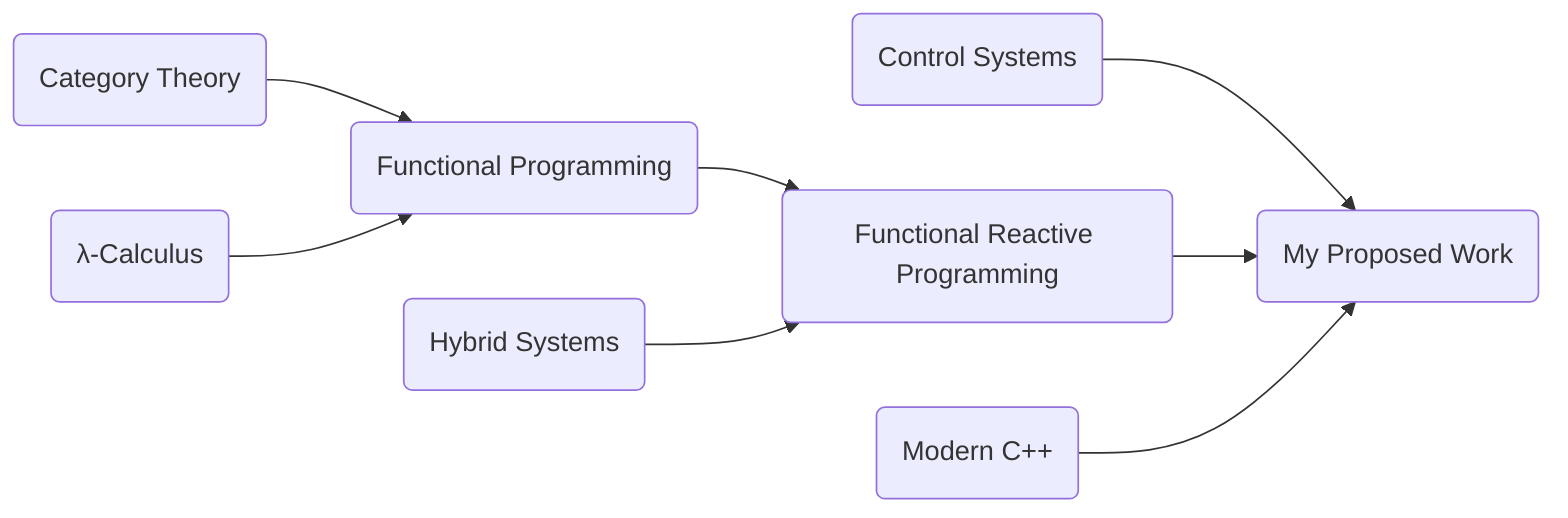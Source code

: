 graph LR;

functional_programming("Functional Programming")
category_theory("Category Theory")
lambda_calculus("λ-Calculus")
functional_reactive_programming("Functional Reactive Programming");

category_theory --> functional_programming;
lambda_calculus --> functional_programming;
functional_programming --> functional_reactive_programming;

hybrid_systems("Hybrid Systems")
my_work("My Proposed Work")


hybrid_systems --> functional_reactive_programming;

control_systems("Control Systems") --> my_work;
functional_reactive_programming --> my_work;
cpp("Modern C++") --> my_work;